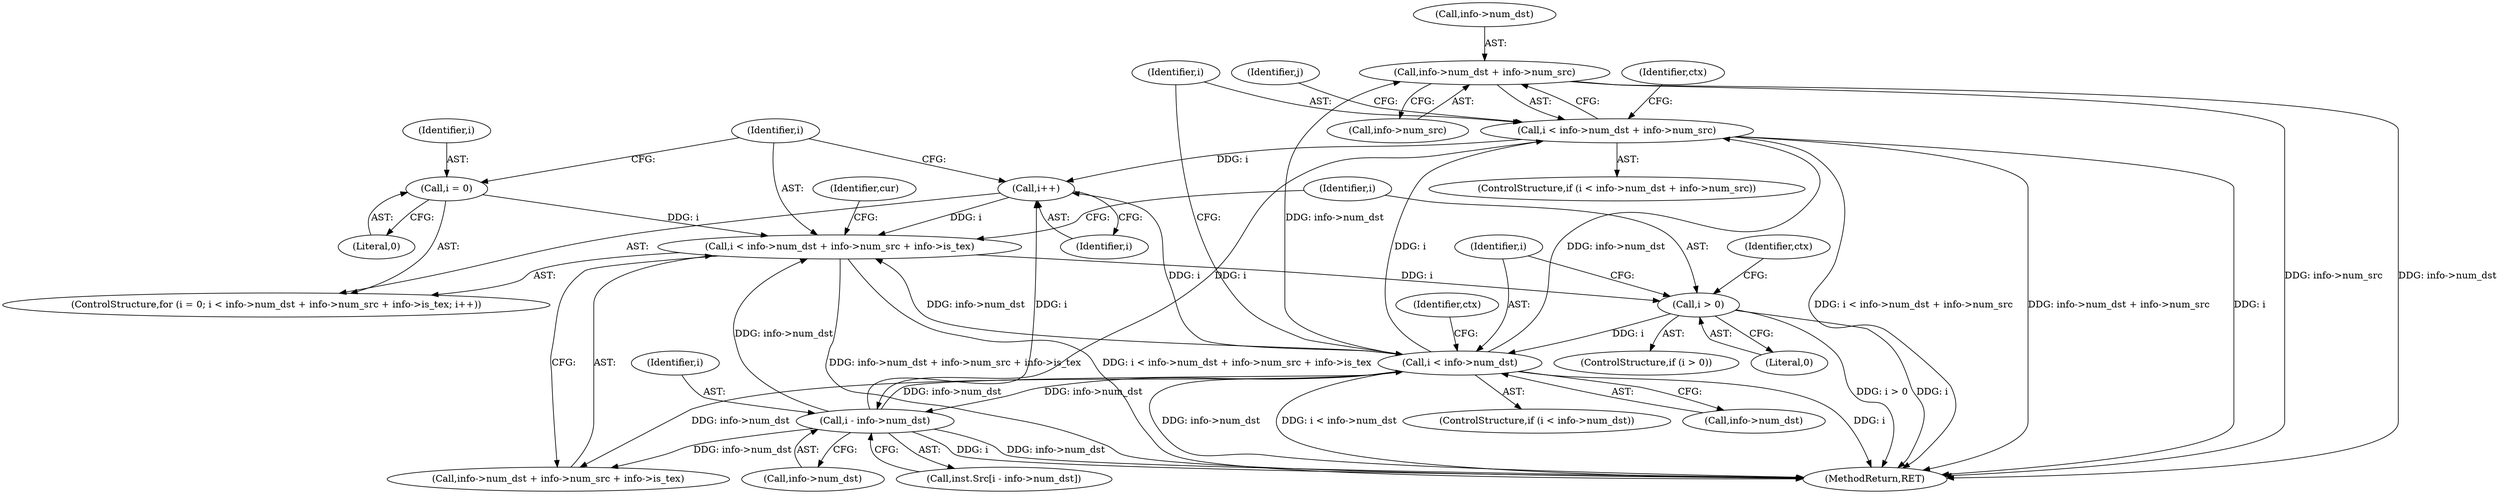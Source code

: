 digraph "0_virglrenderer_28894a30a17a84529be102b21118e55d6c9f23fa@pointer" {
"1000457" [label="(Call,info->num_dst + info->num_src)"];
"1000435" [label="(Call,i < info->num_dst)"];
"1000403" [label="(Call,i > 0)"];
"1000386" [label="(Call,i < info->num_dst + info->num_src + info->is_tex)"];
"1000383" [label="(Call,i = 0)"];
"1000399" [label="(Call,i++)"];
"1000474" [label="(Call,i - info->num_dst)"];
"1000455" [label="(Call,i < info->num_dst + info->num_src)"];
"1000475" [label="(Identifier,i)"];
"1000456" [label="(Identifier,i)"];
"1000470" [label="(Call,inst.Src[i - info->num_dst])"];
"1000383" [label="(Call,i = 0)"];
"1000476" [label="(Call,info->num_dst)"];
"1000454" [label="(ControlStructure,if (i < info->num_dst + info->num_src))"];
"1000386" [label="(Call,i < info->num_dst + info->num_src + info->is_tex)"];
"1000404" [label="(Identifier,i)"];
"1000434" [label="(ControlStructure,if (i < info->num_dst))"];
"1000474" [label="(Call,i - info->num_dst)"];
"1000410" [label="(Identifier,ctx)"];
"1000457" [label="(Call,info->num_dst + info->num_src)"];
"1000405" [label="(Literal,0)"];
"1000385" [label="(Literal,0)"];
"1000436" [label="(Identifier,i)"];
"1000384" [label="(Identifier,i)"];
"1000399" [label="(Call,i++)"];
"1000468" [label="(Identifier,ctx)"];
"1000444" [label="(Identifier,ctx)"];
"1000402" [label="(ControlStructure,if (i > 0))"];
"1000530" [label="(Identifier,cur)"];
"1000400" [label="(Identifier,i)"];
"1000461" [label="(Call,info->num_src)"];
"1000403" [label="(Call,i > 0)"];
"1000455" [label="(Call,i < info->num_dst + info->num_src)"];
"1000435" [label="(Call,i < info->num_dst)"];
"1000388" [label="(Call,info->num_dst + info->num_src + info->is_tex)"];
"1000382" [label="(ControlStructure,for (i = 0; i < info->num_dst + info->num_src + info->is_tex; i++))"];
"1000387" [label="(Identifier,i)"];
"1000437" [label="(Call,info->num_dst)"];
"1000486" [label="(Identifier,j)"];
"1000458" [label="(Call,info->num_dst)"];
"1000684" [label="(MethodReturn,RET)"];
"1000457" -> "1000455"  [label="AST: "];
"1000457" -> "1000461"  [label="CFG: "];
"1000458" -> "1000457"  [label="AST: "];
"1000461" -> "1000457"  [label="AST: "];
"1000455" -> "1000457"  [label="CFG: "];
"1000457" -> "1000684"  [label="DDG: info->num_src"];
"1000457" -> "1000684"  [label="DDG: info->num_dst"];
"1000435" -> "1000457"  [label="DDG: info->num_dst"];
"1000435" -> "1000434"  [label="AST: "];
"1000435" -> "1000437"  [label="CFG: "];
"1000436" -> "1000435"  [label="AST: "];
"1000437" -> "1000435"  [label="AST: "];
"1000444" -> "1000435"  [label="CFG: "];
"1000456" -> "1000435"  [label="CFG: "];
"1000435" -> "1000684"  [label="DDG: i"];
"1000435" -> "1000684"  [label="DDG: info->num_dst"];
"1000435" -> "1000684"  [label="DDG: i < info->num_dst"];
"1000435" -> "1000386"  [label="DDG: info->num_dst"];
"1000435" -> "1000388"  [label="DDG: info->num_dst"];
"1000435" -> "1000399"  [label="DDG: i"];
"1000403" -> "1000435"  [label="DDG: i"];
"1000474" -> "1000435"  [label="DDG: info->num_dst"];
"1000435" -> "1000455"  [label="DDG: i"];
"1000435" -> "1000455"  [label="DDG: info->num_dst"];
"1000435" -> "1000474"  [label="DDG: info->num_dst"];
"1000403" -> "1000402"  [label="AST: "];
"1000403" -> "1000405"  [label="CFG: "];
"1000404" -> "1000403"  [label="AST: "];
"1000405" -> "1000403"  [label="AST: "];
"1000410" -> "1000403"  [label="CFG: "];
"1000436" -> "1000403"  [label="CFG: "];
"1000403" -> "1000684"  [label="DDG: i"];
"1000403" -> "1000684"  [label="DDG: i > 0"];
"1000386" -> "1000403"  [label="DDG: i"];
"1000386" -> "1000382"  [label="AST: "];
"1000386" -> "1000388"  [label="CFG: "];
"1000387" -> "1000386"  [label="AST: "];
"1000388" -> "1000386"  [label="AST: "];
"1000404" -> "1000386"  [label="CFG: "];
"1000530" -> "1000386"  [label="CFG: "];
"1000386" -> "1000684"  [label="DDG: info->num_dst + info->num_src + info->is_tex"];
"1000386" -> "1000684"  [label="DDG: i < info->num_dst + info->num_src + info->is_tex"];
"1000383" -> "1000386"  [label="DDG: i"];
"1000399" -> "1000386"  [label="DDG: i"];
"1000474" -> "1000386"  [label="DDG: info->num_dst"];
"1000383" -> "1000382"  [label="AST: "];
"1000383" -> "1000385"  [label="CFG: "];
"1000384" -> "1000383"  [label="AST: "];
"1000385" -> "1000383"  [label="AST: "];
"1000387" -> "1000383"  [label="CFG: "];
"1000399" -> "1000382"  [label="AST: "];
"1000399" -> "1000400"  [label="CFG: "];
"1000400" -> "1000399"  [label="AST: "];
"1000387" -> "1000399"  [label="CFG: "];
"1000474" -> "1000399"  [label="DDG: i"];
"1000455" -> "1000399"  [label="DDG: i"];
"1000474" -> "1000470"  [label="AST: "];
"1000474" -> "1000476"  [label="CFG: "];
"1000475" -> "1000474"  [label="AST: "];
"1000476" -> "1000474"  [label="AST: "];
"1000470" -> "1000474"  [label="CFG: "];
"1000474" -> "1000684"  [label="DDG: info->num_dst"];
"1000474" -> "1000684"  [label="DDG: i"];
"1000474" -> "1000388"  [label="DDG: info->num_dst"];
"1000455" -> "1000474"  [label="DDG: i"];
"1000455" -> "1000454"  [label="AST: "];
"1000456" -> "1000455"  [label="AST: "];
"1000468" -> "1000455"  [label="CFG: "];
"1000486" -> "1000455"  [label="CFG: "];
"1000455" -> "1000684"  [label="DDG: i < info->num_dst + info->num_src"];
"1000455" -> "1000684"  [label="DDG: info->num_dst + info->num_src"];
"1000455" -> "1000684"  [label="DDG: i"];
}
